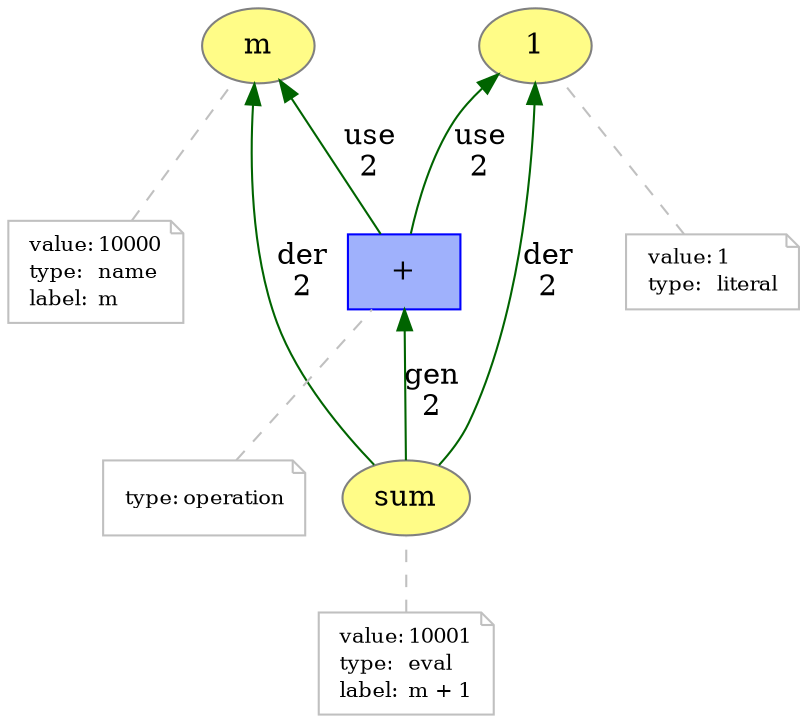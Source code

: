 digraph "PROV" { size="16,12"; rankdir="BT";
"http://example.org/m" [fillcolor="#FFFC87",color="#808080",style="filled",label="m",URL="http://example.org/m"]
"-attrs0" [color="gray",shape="note",fontsize="10",fontcolor="black",label=<<TABLE cellpadding="0" border="0">
	<TR>
	    <TD align="left">value:</TD>
	    <TD align="left">10000</TD>
	</TR>
	<TR>
	    <TD align="left">type:</TD>
	    <TD align="left">name</TD>
	</TR>
	<TR>
	    <TD align="left">label:</TD>
	    <TD align="left">m</TD>
	</TR>
</TABLE>>]
"-attrs0" -> "http://example.org/m" [color="gray",style="dashed",arrowhead="none"]
"http://example.org/1" [fillcolor="#FFFC87",color="#808080",style="filled",label="1",URL="http://example.org/1"]
"-attrs1" [color="gray",shape="note",fontsize="10",fontcolor="black",label=<<TABLE cellpadding="0" border="0">
	<TR>
	    <TD align="left">value:</TD>
	    <TD align="left">1</TD>
	</TR>
	<TR>
	    <TD align="left">type:</TD>
	    <TD align="left">literal</TD>
	</TR>
</TABLE>>]
"-attrs1" -> "http://example.org/1" [color="gray",style="dashed",arrowhead="none"]
"http://example.org/sum" [fillcolor="#FFFC87",color="#808080",style="filled",label="sum",URL="http://example.org/sum"]
"-attrs2" [color="gray",shape="note",fontsize="10",fontcolor="black",label=<<TABLE cellpadding="0" border="0">
	<TR>
	    <TD align="left">value:</TD>
	    <TD align="left">10001</TD>
	</TR>
	<TR>
	    <TD align="left">type:</TD>
	    <TD align="left">eval</TD>
	</TR>
	<TR>
	    <TD align="left">label:</TD>
	    <TD align="left">m + 1</TD>
	</TR>
</TABLE>>]
"-attrs2" -> "http://example.org/sum" [color="gray",style="dashed",arrowhead="none"]
"http://example.org/+" [fillcolor="#9FB1FC",color="#0000FF",shape="polygon",sides="4",style="filled",label="+",URL="http://example.org/+"]
"-attrs3" [color="gray",shape="note",fontsize="10",fontcolor="black",label=<<TABLE cellpadding="0" border="0">
	<TR>
	    <TD align="left">type:</TD>
	    <TD align="left">operation</TD>
	</TR>
</TABLE>>]
"-attrs3" -> "http://example.org/+" [color="gray",style="dashed",arrowhead="none"]
"http://example.org/sum" -> "http://example.org/m" [labelfontsize="8",labeldistance="1.5",color="darkgreen",labelangle="60.0",rotation="20",label="der
2"]
"http://example.org/sum" -> "http://example.org/1" [labelfontsize="8",labeldistance="1.5",color="darkgreen",labelangle="60.0",rotation="20",label="der
2"]
"http://example.org/+" -> "http://example.org/1" [labelfontsize="8",labeldistance="1.5",color="darkgreen",labelangle="60.0",rotation="20",label="use
2"]
"http://example.org/+" -> "http://example.org/m" [labelfontsize="8",labeldistance="1.5",color="darkgreen",labelangle="60.0",rotation="20",label="use
2"]
"http://example.org/sum" -> "http://example.org/+" [labelfontsize="8",labeldistance="1.5",color="darkgreen",labelangle="60.0",rotation="20",label="gen
2"]
}